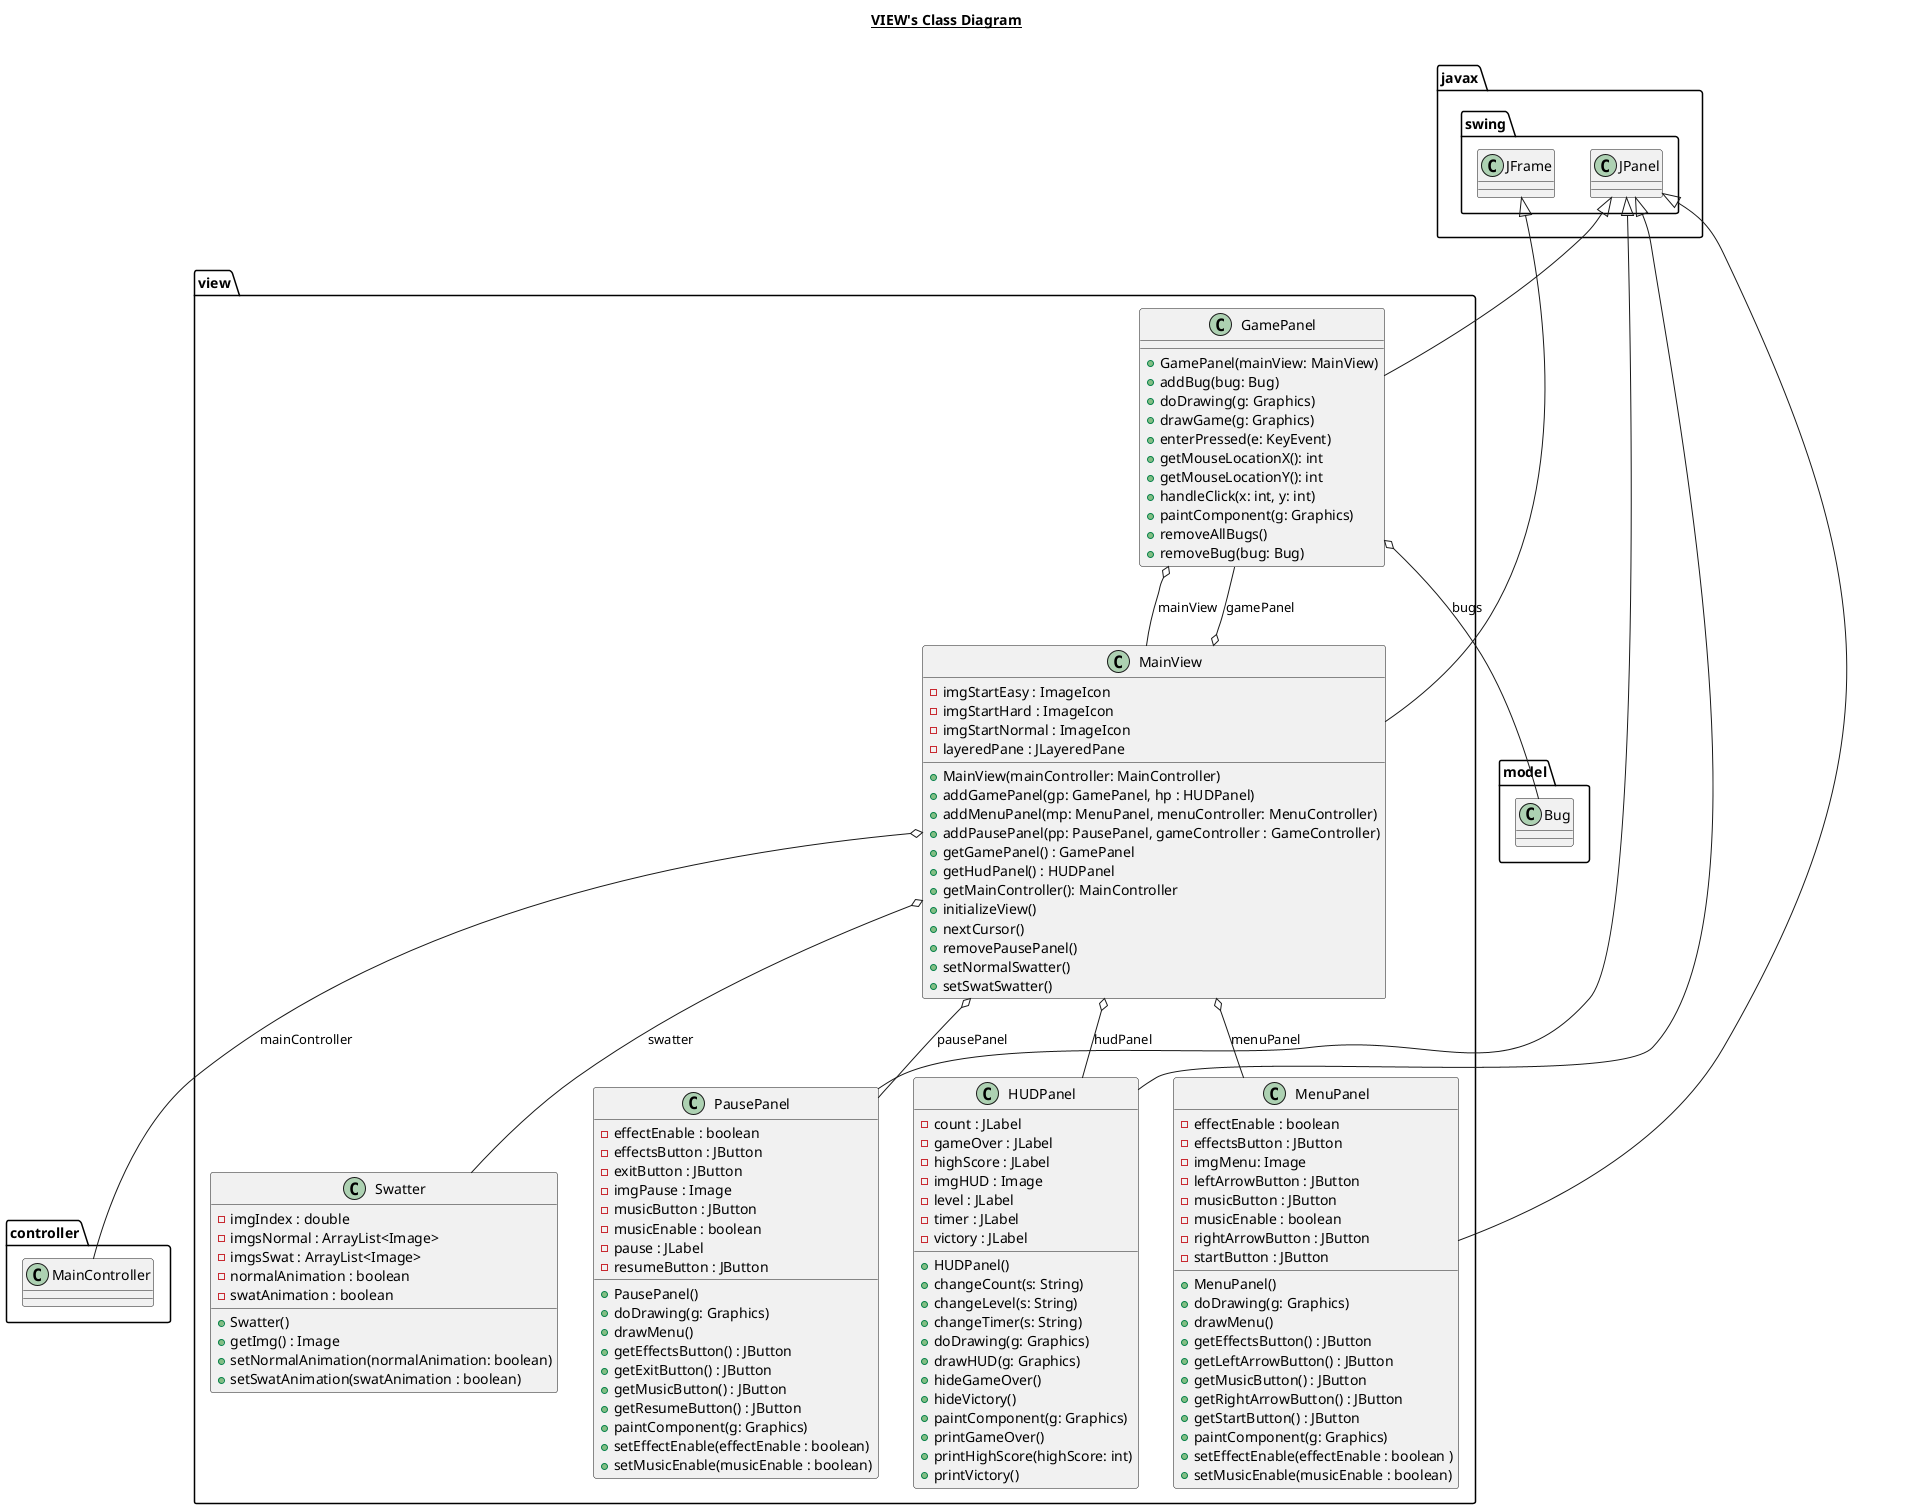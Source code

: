 @startuml

title __VIEW's Class Diagram__\n

  namespace view {
      class view.GamePanel {
          + GamePanel(mainView: MainView)
          + addBug(bug: Bug)
          + doDrawing(g: Graphics)
          + drawGame(g: Graphics)
          + enterPressed(e: KeyEvent)
          + getMouseLocationX(): int
          + getMouseLocationY(): int
          + handleClick(x: int, y: int)
          + paintComponent(g: Graphics)
          + removeAllBugs()
          + removeBug(bug: Bug)
      }
    }
  

  namespace view {
      class view.HUDPanel {
          - count : JLabel
          - gameOver : JLabel
          - highScore : JLabel
          - imgHUD : Image
          - level : JLabel
          - timer : JLabel
          - victory : JLabel
          + HUDPanel()
          + changeCount(s: String)
          + changeLevel(s: String)
          + changeTimer(s: String)
          + doDrawing(g: Graphics)
          + drawHUD(g: Graphics)
          + hideGameOver()
          + hideVictory()
          + paintComponent(g: Graphics)
          + printGameOver()
          + printHighScore(highScore: int)
          + printVictory()
      }
    }
  

 namespace view {
      class view.MainView {
          - imgStartEasy : ImageIcon
          - imgStartHard : ImageIcon
          - imgStartNormal : ImageIcon
          - layeredPane : JLayeredPane
          + MainView(mainController: MainController)
          + addGamePanel(gp: GamePanel, hp : HUDPanel)
          + addMenuPanel(mp: MenuPanel, menuController: MenuController)
          + addPausePanel(pp: PausePanel, gameController : GameController)
          + getGamePanel() : GamePanel
          + getHudPanel() : HUDPanel
          + getMainController(): MainController
          + initializeView()
          + nextCursor()
          + removePausePanel()
          + setNormalSwatter()
          + setSwatSwatter()
      }
    }
  

  namespace view {
      class view.MenuPanel {
          - effectEnable : boolean
          - effectsButton : JButton
          - imgMenu: Image
          - leftArrowButton : JButton
          - musicButton : JButton
          - musicEnable : boolean
          - rightArrowButton : JButton
          - startButton : JButton
          + MenuPanel()
          + doDrawing(g: Graphics)
          + drawMenu()
          + getEffectsButton() : JButton
          + getLeftArrowButton() : JButton
          + getMusicButton() : JButton
          + getRightArrowButton() : JButton
          + getStartButton() : JButton
          + paintComponent(g: Graphics)
          + setEffectEnable(effectEnable : boolean )
          + setMusicEnable(musicEnable : boolean)
      }
    }
  

  namespace view {
      class view.PausePanel {
          - effectEnable : boolean
          - effectsButton : JButton
          - exitButton : JButton
          - imgPause : Image
          - musicButton : JButton
          - musicEnable : boolean
          - pause : JLabel
          - resumeButton : JButton
          + PausePanel()
          + doDrawing(g: Graphics)
          + drawMenu()
          + getEffectsButton() : JButton
          + getExitButton() : JButton
          + getMusicButton() : JButton
          + getResumeButton() : JButton
          + paintComponent(g: Graphics)
          + setEffectEnable(effectEnable : boolean)
          + setMusicEnable(musicEnable : boolean)
      }
    }
  

  namespace view {
      class view.Swatter {
          - imgIndex : double
          - imgsNormal : ArrayList<Image>
          - imgsSwat : ArrayList<Image>
          - normalAnimation : boolean
          - swatAnimation : boolean
          + Swatter()
          + getImg() : Image
          + setNormalAnimation(normalAnimation: boolean)
          + setSwatAnimation(swatAnimation : boolean)
      }
    }
  

  view.GamePanel -up-|> javax.swing.JPanel
  view.GamePanel o-- view.MainView : mainView
  view.HUDPanel -up-|> javax.swing.JPanel
  view.MainView -up-|> javax.swing.JFrame
  view.MainView o-- view.GamePanel : gamePanel
  view.MainView o-- view.HUDPanel : hudPanel
  view.MainView o-- controller.MainController : mainController
  view.MainView o-- view.MenuPanel : menuPanel
  view.MainView o-- view.PausePanel : pausePanel
  view.MainView o-- view.Swatter : swatter
  view.MenuPanel -up-|> javax.swing.JPanel
  view.PausePanel -up-|> javax.swing.JPanel
    view.GamePanel o-- model.Bug : bugs



@enduml

